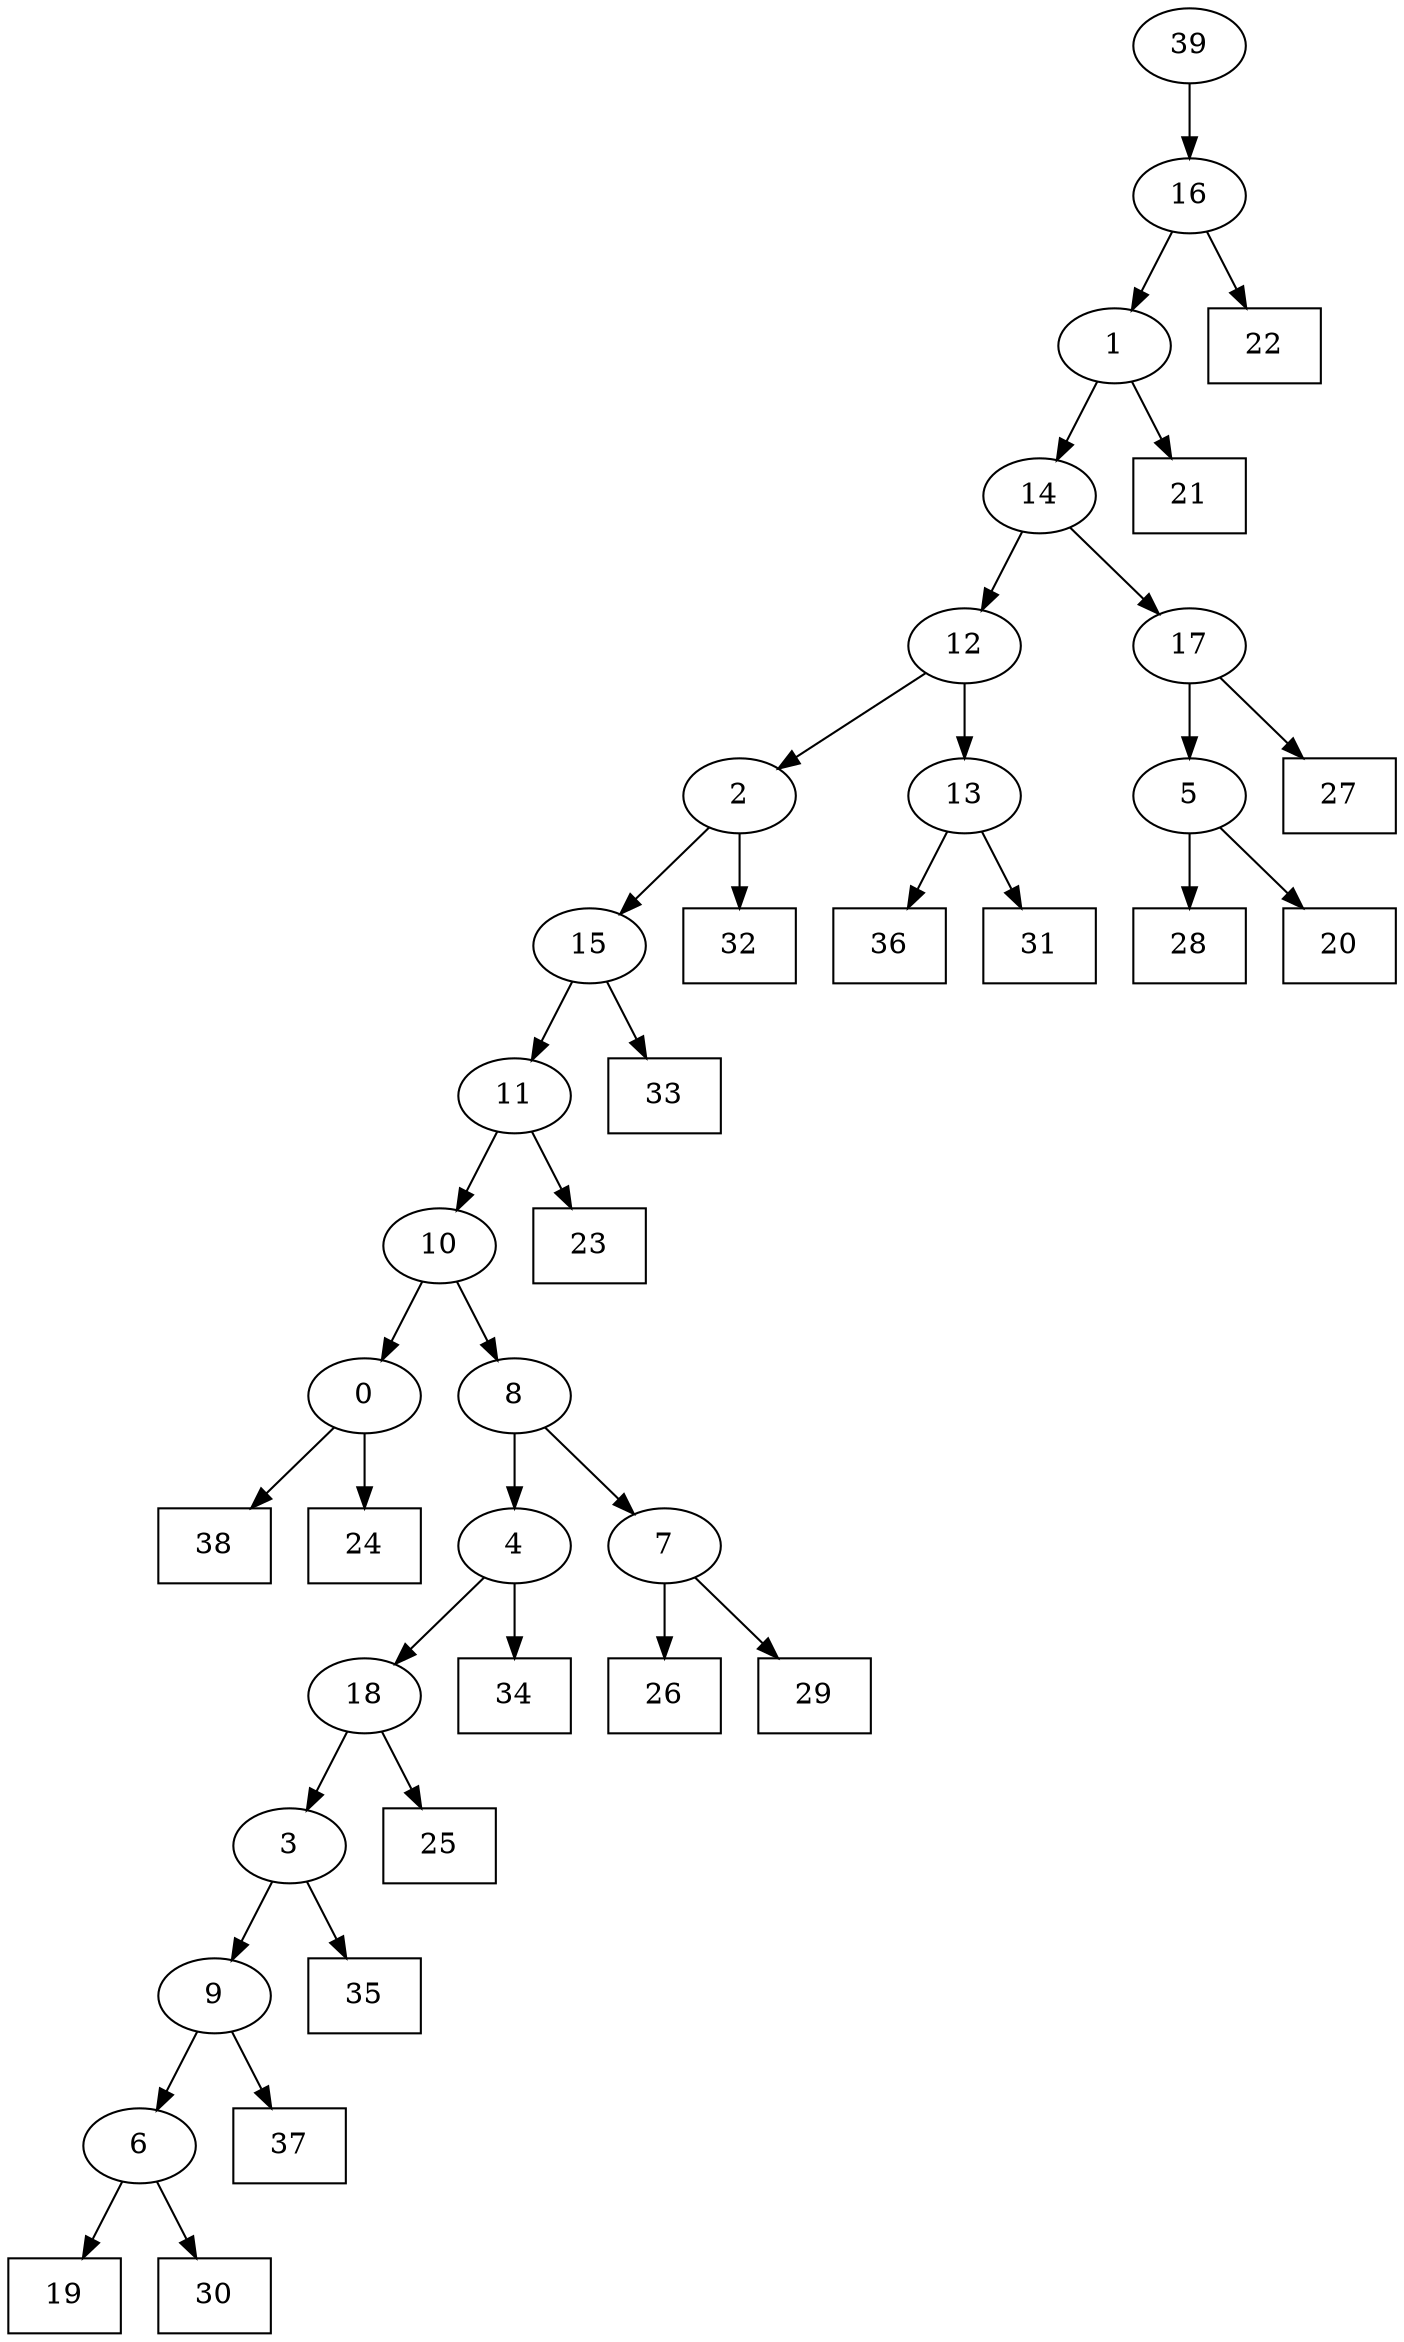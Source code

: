 digraph G {
0[label="0"];
1[label="1"];
2[label="2"];
3[label="3"];
4[label="4"];
5[label="5"];
6[label="6"];
7[label="7"];
8[label="8"];
9[label="9"];
10[label="10"];
11[label="11"];
12[label="12"];
13[label="13"];
14[label="14"];
15[label="15"];
16[label="16"];
17[label="17"];
18[label="18"];
19[shape=box,label="27"];
20[shape=box,label="26"];
21[shape=box,label="28"];
22[shape=box,label="25"];
23[shape=box,label="32"];
24[shape=box,label="19"];
25[shape=box,label="37"];
26[shape=box,label="38"];
27[shape=box,label="30"];
28[shape=box,label="36"];
29[shape=box,label="29"];
30[shape=box,label="23"];
31[shape=box,label="24"];
32[shape=box,label="22"];
33[shape=box,label="20"];
34[shape=box,label="21"];
35[shape=box,label="31"];
36[shape=box,label="34"];
37[shape=box,label="35"];
38[shape=box,label="33"];
39[label="39"];
1->34 ;
7->20 ;
13->35 ;
9->25 ;
4->36 ;
2->23 ;
18->22 ;
17->19 ;
6->24 ;
16->32 ;
0->26 ;
15->38 ;
0->31 ;
14->17 ;
11->30 ;
5->33 ;
10->0 ;
16->1 ;
1->14 ;
4->18 ;
11->10 ;
10->8 ;
13->28 ;
14->12 ;
12->13 ;
17->5 ;
5->21 ;
12->2 ;
2->15 ;
15->11 ;
8->7 ;
7->29 ;
39->16 ;
3->9 ;
8->4 ;
9->6 ;
6->27 ;
18->3 ;
3->37 ;
}
